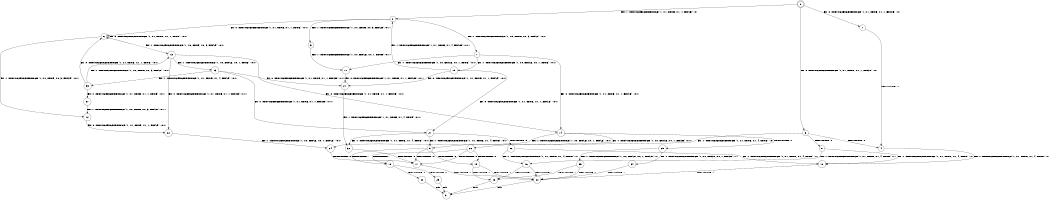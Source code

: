 digraph BCG {
size = "7, 10.5";
center = TRUE;
node [shape = circle];
0 [peripheries = 2];
0 -> 1 [label = "EX !0 !ATOMIC_EXCH_BRANCH (1, +1, TRUE, +1, 1, FALSE) !:0:"];
0 -> 2 [label = "EX !1 !ATOMIC_EXCH_BRANCH (1, +1, TRUE, +1, 4, FALSE) !:0:"];
0 -> 3 [label = "EX !0 !ATOMIC_EXCH_BRANCH (1, +1, TRUE, +1, 1, FALSE) !:0:"];
1 -> 4 [label = "TERMINATE !0"];
2 -> 5 [label = "EX !1 !ATOMIC_EXCH_BRANCH (1, +0, TRUE, +0, 3, FALSE) !:0:1:"];
2 -> 6 [label = "EX !0 !ATOMIC_EXCH_BRANCH (1, +1, TRUE, +1, 1, TRUE) !:0:1:"];
2 -> 7 [label = "EX !1 !ATOMIC_EXCH_BRANCH (1, +0, TRUE, +0, 3, FALSE) !:0:1:"];
3 -> 4 [label = "TERMINATE !0"];
3 -> 8 [label = "TERMINATE !0"];
3 -> 9 [label = "EX !1 !ATOMIC_EXCH_BRANCH (1, +1, TRUE, +1, 4, TRUE) !:0:"];
4 -> 10 [label = "EX !1 !ATOMIC_EXCH_BRANCH (1, +1, TRUE, +1, 4, TRUE) !:1:"];
5 -> 11 [label = "EX !1 !ATOMIC_EXCH_BRANCH (1, +0, FALSE, +0, 1, TRUE) !:0:1:"];
6 -> 12 [label = "EX !1 !ATOMIC_EXCH_BRANCH (1, +0, TRUE, +0, 3, FALSE) !:0:1:"];
6 -> 13 [label = "EX !1 !ATOMIC_EXCH_BRANCH (1, +0, TRUE, +0, 3, FALSE) !:0:1:"];
6 -> 6 [label = "EX !0 !ATOMIC_EXCH_BRANCH (1, +1, TRUE, +1, 1, TRUE) !:0:1:"];
7 -> 11 [label = "EX !1 !ATOMIC_EXCH_BRANCH (1, +0, FALSE, +0, 1, TRUE) !:0:1:"];
7 -> 14 [label = "EX !0 !ATOMIC_EXCH_BRANCH (1, +1, TRUE, +1, 1, FALSE) !:0:1:"];
7 -> 15 [label = "EX !1 !ATOMIC_EXCH_BRANCH (1, +0, FALSE, +0, 1, TRUE) !:0:1:"];
8 -> 10 [label = "EX !1 !ATOMIC_EXCH_BRANCH (1, +1, TRUE, +1, 4, TRUE) !:1:"];
8 -> 16 [label = "EX !1 !ATOMIC_EXCH_BRANCH (1, +1, TRUE, +1, 4, TRUE) !:1:"];
9 -> 17 [label = "TERMINATE !0"];
9 -> 18 [label = "TERMINATE !1"];
9 -> 19 [label = "TERMINATE !0"];
10 -> 20 [label = "TERMINATE !1"];
11 -> 21 [label = "EX !0 !ATOMIC_EXCH_BRANCH (1, +1, TRUE, +1, 1, FALSE) !:0:1:"];
12 -> 22 [label = "EX !0 !ATOMIC_EXCH_BRANCH (1, +1, TRUE, +1, 1, FALSE) !:0:1:"];
13 -> 22 [label = "EX !0 !ATOMIC_EXCH_BRANCH (1, +1, TRUE, +1, 1, FALSE) !:0:1:"];
13 -> 23 [label = "EX !1 !ATOMIC_EXCH_BRANCH (1, +0, FALSE, +0, 1, TRUE) !:0:1:"];
13 -> 14 [label = "EX !0 !ATOMIC_EXCH_BRANCH (1, +1, TRUE, +1, 1, FALSE) !:0:1:"];
14 -> 24 [label = "EX !1 !ATOMIC_EXCH_BRANCH (1, +0, FALSE, +0, 1, FALSE) !:0:1:"];
14 -> 25 [label = "TERMINATE !0"];
14 -> 26 [label = "EX !1 !ATOMIC_EXCH_BRANCH (1, +0, FALSE, +0, 1, FALSE) !:0:1:"];
15 -> 21 [label = "EX !0 !ATOMIC_EXCH_BRANCH (1, +1, TRUE, +1, 1, FALSE) !:0:1:"];
15 -> 27 [label = "EX !0 !ATOMIC_EXCH_BRANCH (1, +1, TRUE, +1, 1, FALSE) !:0:1:"];
15 -> 2 [label = "EX !1 !ATOMIC_EXCH_BRANCH (1, +1, TRUE, +1, 4, FALSE) !:0:1:"];
16 -> 20 [label = "TERMINATE !1"];
16 -> 28 [label = "TERMINATE !1"];
17 -> 20 [label = "TERMINATE !1"];
18 -> 29 [label = "TERMINATE !0"];
18 -> 30 [label = "TERMINATE !0"];
19 -> 20 [label = "TERMINATE !1"];
19 -> 28 [label = "TERMINATE !1"];
20 -> 31 [label = "exit"];
21 -> 32 [label = "EX !1 !ATOMIC_EXCH_BRANCH (1, +1, TRUE, +1, 4, TRUE) !:0:1:"];
22 -> 24 [label = "EX !1 !ATOMIC_EXCH_BRANCH (1, +0, FALSE, +0, 1, FALSE) !:0:1:"];
23 -> 21 [label = "EX !0 !ATOMIC_EXCH_BRANCH (1, +1, TRUE, +1, 1, FALSE) !:0:1:"];
23 -> 33 [label = "EX !1 !ATOMIC_EXCH_BRANCH (1, +1, TRUE, +1, 4, FALSE) !:0:1:"];
23 -> 27 [label = "EX !0 !ATOMIC_EXCH_BRANCH (1, +1, TRUE, +1, 1, FALSE) !:0:1:"];
24 -> 17 [label = "TERMINATE !0"];
25 -> 34 [label = "EX !1 !ATOMIC_EXCH_BRANCH (1, +0, FALSE, +0, 1, FALSE) !:1:"];
25 -> 35 [label = "EX !1 !ATOMIC_EXCH_BRANCH (1, +0, FALSE, +0, 1, FALSE) !:1:"];
26 -> 17 [label = "TERMINATE !0"];
26 -> 18 [label = "TERMINATE !1"];
26 -> 19 [label = "TERMINATE !0"];
27 -> 32 [label = "EX !1 !ATOMIC_EXCH_BRANCH (1, +1, TRUE, +1, 4, TRUE) !:0:1:"];
27 -> 36 [label = "TERMINATE !0"];
27 -> 9 [label = "EX !1 !ATOMIC_EXCH_BRANCH (1, +1, TRUE, +1, 4, TRUE) !:0:1:"];
28 -> 31 [label = "exit"];
29 -> 31 [label = "exit"];
30 -> 31 [label = "exit"];
32 -> 17 [label = "TERMINATE !0"];
33 -> 37 [label = "EX !0 !ATOMIC_EXCH_BRANCH (1, +1, TRUE, +1, 1, TRUE) !:0:1:"];
33 -> 13 [label = "EX !1 !ATOMIC_EXCH_BRANCH (1, +0, TRUE, +0, 3, FALSE) !:0:1:"];
33 -> 6 [label = "EX !0 !ATOMIC_EXCH_BRANCH (1, +1, TRUE, +1, 1, TRUE) !:0:1:"];
34 -> 20 [label = "TERMINATE !1"];
35 -> 20 [label = "TERMINATE !1"];
35 -> 28 [label = "TERMINATE !1"];
36 -> 10 [label = "EX !1 !ATOMIC_EXCH_BRANCH (1, +1, TRUE, +1, 4, TRUE) !:1:"];
36 -> 16 [label = "EX !1 !ATOMIC_EXCH_BRANCH (1, +1, TRUE, +1, 4, TRUE) !:1:"];
37 -> 12 [label = "EX !1 !ATOMIC_EXCH_BRANCH (1, +0, TRUE, +0, 3, FALSE) !:0:1:"];
}
